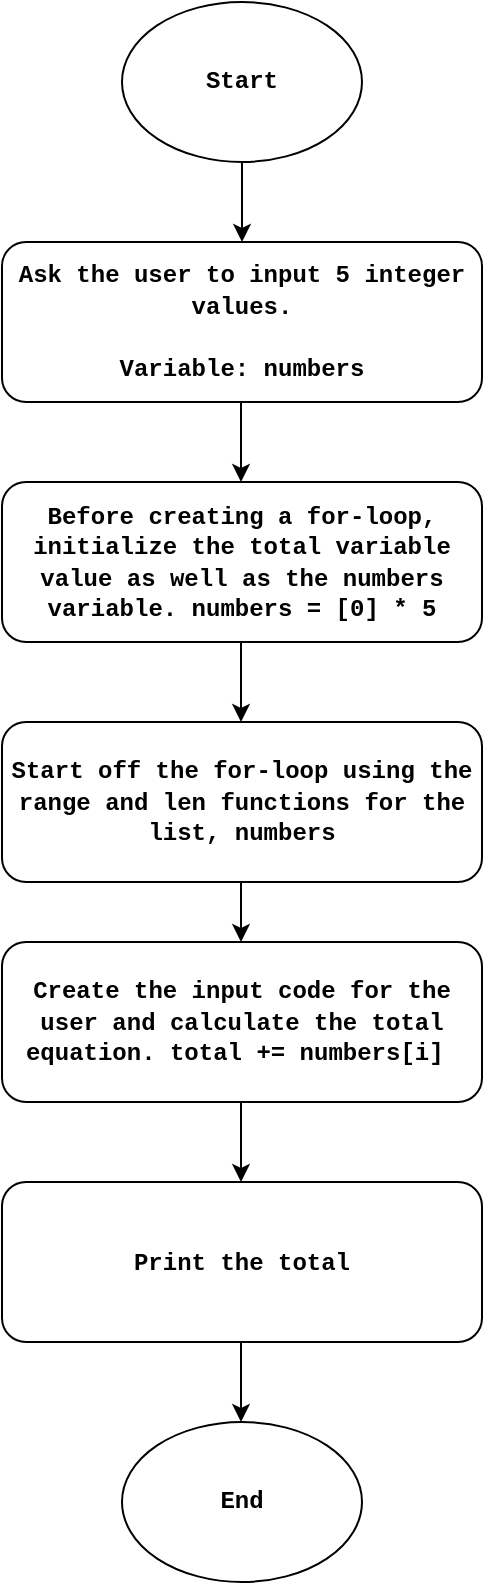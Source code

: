 <mxfile>
    <diagram id="Svmn5H8b7qMpk0IPqT-4" name="Page-1">
        <mxGraphModel dx="576" dy="475" grid="1" gridSize="10" guides="1" tooltips="1" connect="1" arrows="1" fold="1" page="1" pageScale="1" pageWidth="850" pageHeight="1100" math="0" shadow="0">
            <root>
                <mxCell id="0"/>
                <mxCell id="1" parent="0"/>
                <mxCell id="2" value="" style="endArrow=classic;html=1;exitX=0.5;exitY=1;exitDx=0;exitDy=0;" edge="1" parent="1">
                    <mxGeometry width="50" height="50" relative="1" as="geometry">
                        <mxPoint x="290" y="80" as="sourcePoint"/>
                        <mxPoint x="290" y="120" as="targetPoint"/>
                    </mxGeometry>
                </mxCell>
                <mxCell id="3" value="&lt;h4&gt;&lt;font face=&quot;Courier New&quot;&gt;Ask the user to input 5 integer values.&lt;/font&gt;&lt;/h4&gt;&lt;h4&gt;&lt;font face=&quot;Courier New&quot;&gt;Variable: numbers&lt;/font&gt;&lt;/h4&gt;" style="rounded=1;whiteSpace=wrap;html=1;" vertex="1" parent="1">
                    <mxGeometry x="170" y="120" width="240" height="80" as="geometry"/>
                </mxCell>
                <mxCell id="4" value="" style="endArrow=classic;html=1;exitX=0.5;exitY=1;exitDx=0;exitDy=0;" edge="1" parent="1">
                    <mxGeometry width="50" height="50" relative="1" as="geometry">
                        <mxPoint x="289.5" y="200" as="sourcePoint"/>
                        <mxPoint x="289.5" y="240" as="targetPoint"/>
                    </mxGeometry>
                </mxCell>
                <mxCell id="5" value="&lt;h4&gt;&lt;font face=&quot;Courier New&quot;&gt;Before creating a for-loop, initialize the total variable value as well as the numbers variable. numbers = [0] * 5&lt;/font&gt;&lt;/h4&gt;" style="rounded=1;whiteSpace=wrap;html=1;" vertex="1" parent="1">
                    <mxGeometry x="170" y="240" width="240" height="80" as="geometry"/>
                </mxCell>
                <mxCell id="6" value="" style="endArrow=classic;html=1;exitX=0.5;exitY=1;exitDx=0;exitDy=0;" edge="1" parent="1">
                    <mxGeometry width="50" height="50" relative="1" as="geometry">
                        <mxPoint x="289.5" y="320" as="sourcePoint"/>
                        <mxPoint x="289.5" y="360" as="targetPoint"/>
                    </mxGeometry>
                </mxCell>
                <mxCell id="7" value="" style="endArrow=classic;html=1;exitX=0.5;exitY=1;exitDx=0;exitDy=0;" edge="1" parent="1">
                    <mxGeometry width="50" height="50" relative="1" as="geometry">
                        <mxPoint x="289.5" y="430" as="sourcePoint"/>
                        <mxPoint x="289.5" y="470" as="targetPoint"/>
                    </mxGeometry>
                </mxCell>
                <mxCell id="8" value="&lt;h4&gt;&lt;font face=&quot;Courier New&quot;&gt;Start off the for-loop using the range and len functions for the list, numbers&lt;/font&gt;&lt;/h4&gt;" style="rounded=1;whiteSpace=wrap;html=1;" vertex="1" parent="1">
                    <mxGeometry x="170" y="360" width="240" height="80" as="geometry"/>
                </mxCell>
                <mxCell id="9" value="" style="endArrow=classic;html=1;exitX=0.5;exitY=1;exitDx=0;exitDy=0;" edge="1" parent="1">
                    <mxGeometry width="50" height="50" relative="1" as="geometry">
                        <mxPoint x="289.5" y="550" as="sourcePoint"/>
                        <mxPoint x="289.5" y="590" as="targetPoint"/>
                    </mxGeometry>
                </mxCell>
                <mxCell id="10" value="&lt;h4&gt;&lt;font face=&quot;Courier New&quot;&gt;Create the input code for the user and calculate the total equation. total += numbers[i]&amp;nbsp;&lt;/font&gt;&lt;/h4&gt;" style="rounded=1;whiteSpace=wrap;html=1;" vertex="1" parent="1">
                    <mxGeometry x="170" y="470" width="240" height="80" as="geometry"/>
                </mxCell>
                <mxCell id="11" value="&lt;h4&gt;End&lt;/h4&gt;" style="ellipse;whiteSpace=wrap;html=1;fontFamily=Courier New;" vertex="1" parent="1">
                    <mxGeometry x="230" y="710" width="120" height="80" as="geometry"/>
                </mxCell>
                <mxCell id="12" value="&lt;h4&gt;&lt;font face=&quot;Courier New&quot;&gt;Print the total&lt;/font&gt;&lt;/h4&gt;" style="rounded=1;whiteSpace=wrap;html=1;" vertex="1" parent="1">
                    <mxGeometry x="170" y="590" width="240" height="80" as="geometry"/>
                </mxCell>
                <mxCell id="13" value="" style="endArrow=classic;html=1;exitX=0.5;exitY=1;exitDx=0;exitDy=0;" edge="1" parent="1">
                    <mxGeometry width="50" height="50" relative="1" as="geometry">
                        <mxPoint x="289.5" y="670" as="sourcePoint"/>
                        <mxPoint x="289.5" y="710" as="targetPoint"/>
                    </mxGeometry>
                </mxCell>
                <mxCell id="14" value="&lt;b&gt;Start&lt;/b&gt;" style="ellipse;whiteSpace=wrap;html=1;fontFamily=Courier New;" vertex="1" parent="1">
                    <mxGeometry x="230" width="120" height="80" as="geometry"/>
                </mxCell>
            </root>
        </mxGraphModel>
    </diagram>
</mxfile>